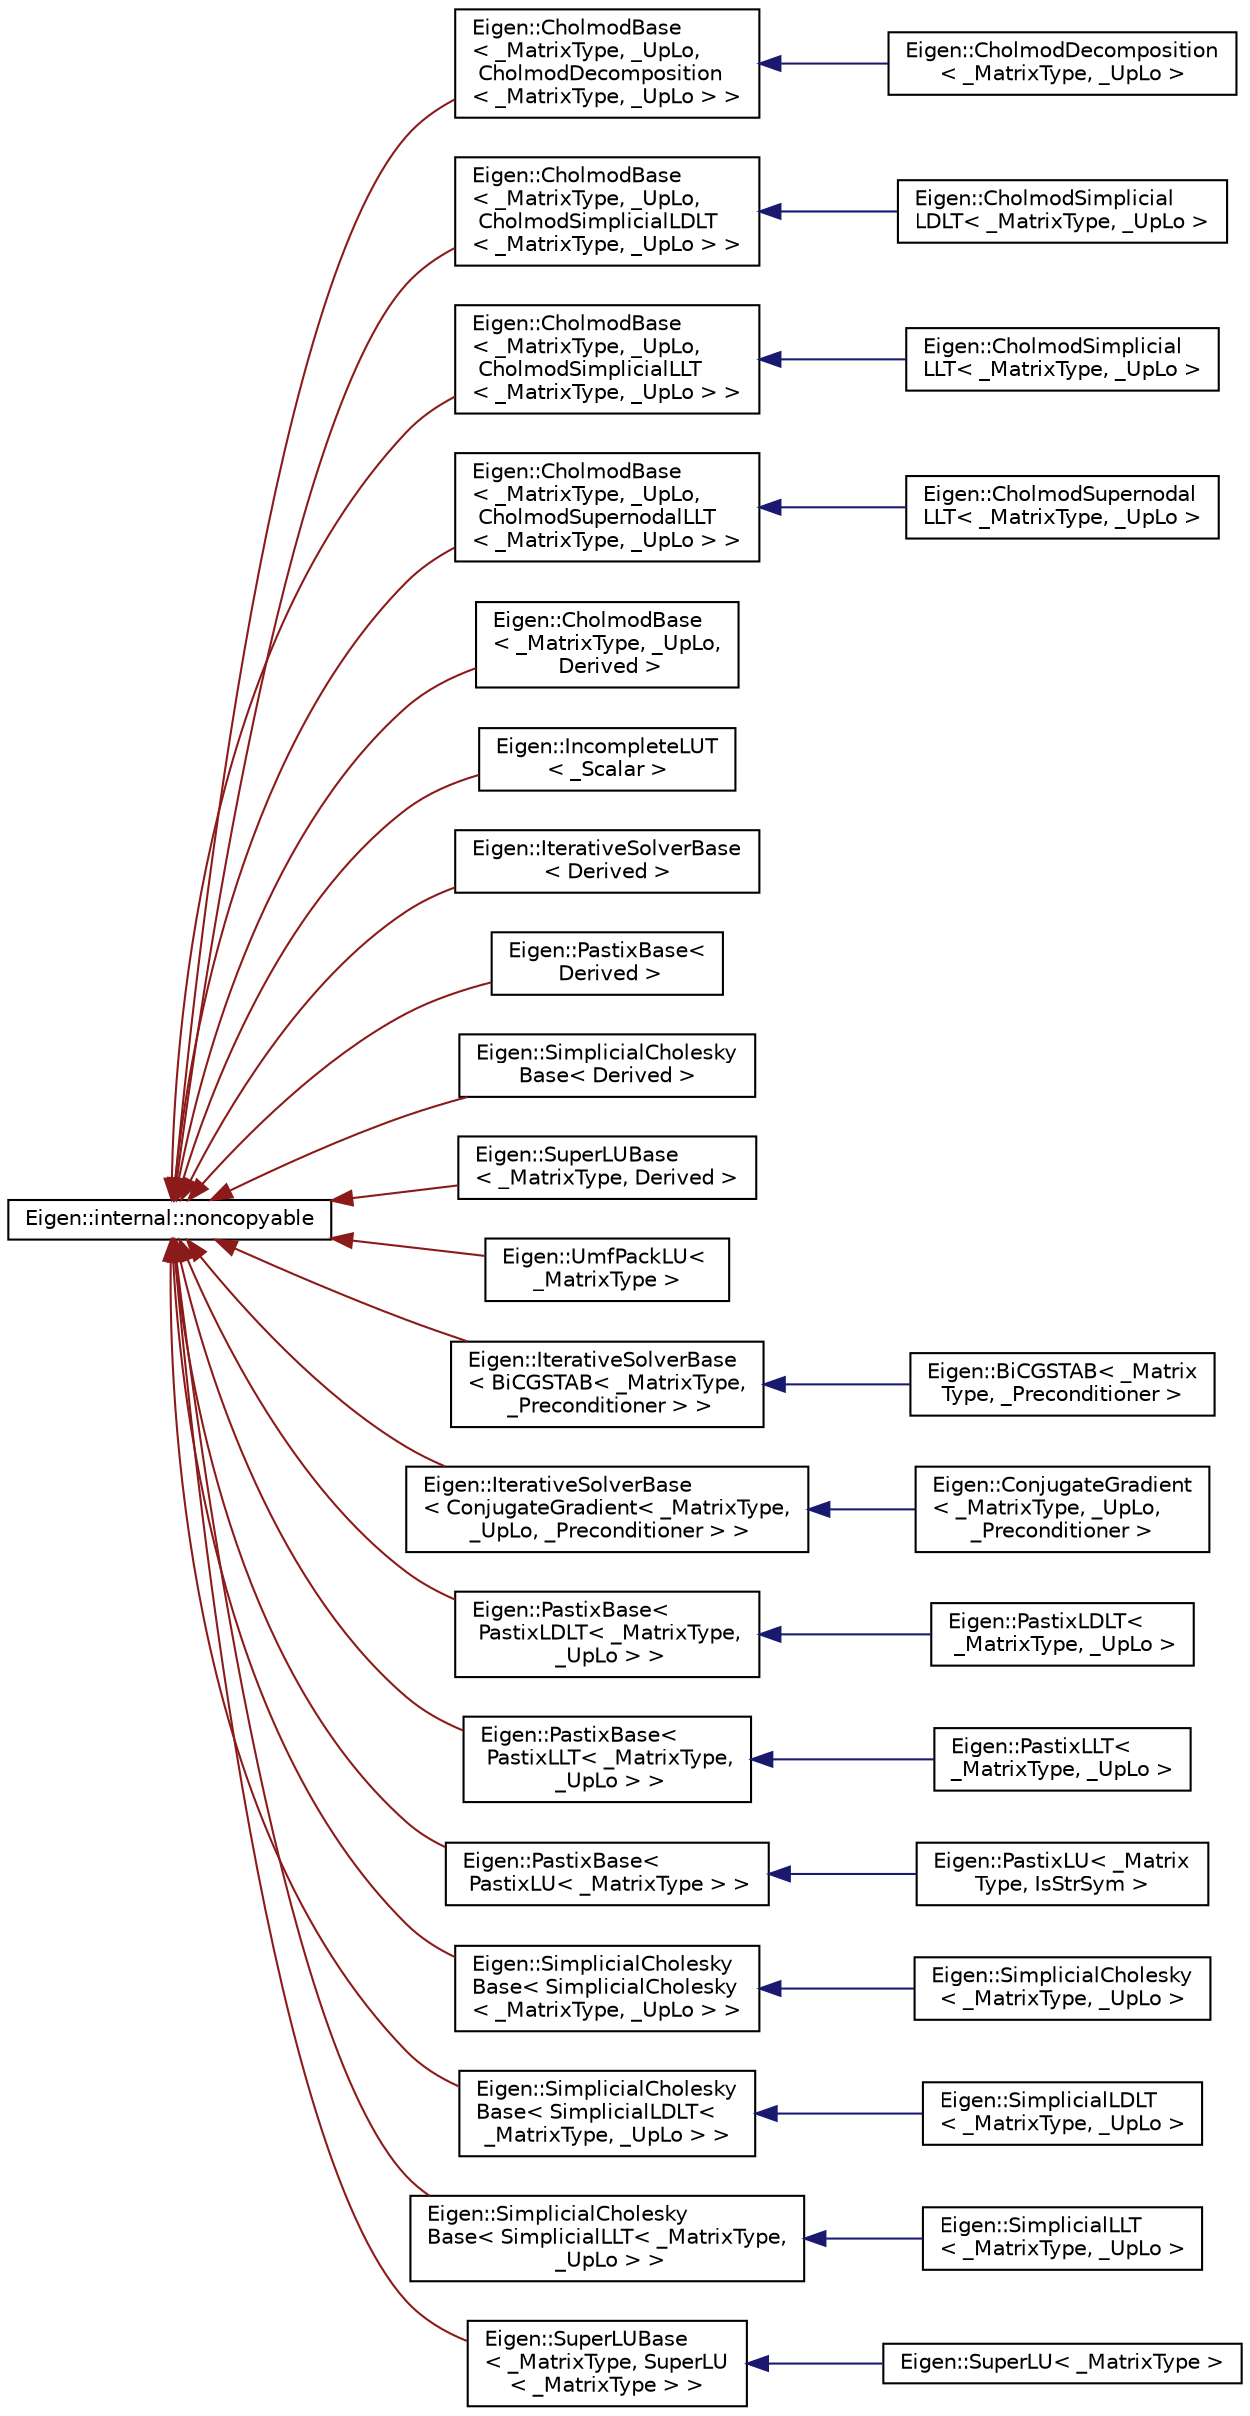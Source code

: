 digraph "Graphical Class Hierarchy"
{
  edge [fontname="Helvetica",fontsize="10",labelfontname="Helvetica",labelfontsize="10"];
  node [fontname="Helvetica",fontsize="10",shape=record];
  rankdir="LR";
  Node1 [label="Eigen::internal::noncopyable",height=0.2,width=0.4,color="black", fillcolor="white", style="filled",URL="$class_eigen_1_1internal_1_1noncopyable.html"];
  Node1 -> Node2 [dir="back",color="firebrick4",fontsize="10",style="solid",fontname="Helvetica"];
  Node2 [label="Eigen::CholmodBase\l\< _MatrixType, _UpLo,\l CholmodDecomposition\l\< _MatrixType, _UpLo \> \>",height=0.2,width=0.4,color="black", fillcolor="white", style="filled",URL="$class_eigen_1_1_cholmod_base.html"];
  Node2 -> Node3 [dir="back",color="midnightblue",fontsize="10",style="solid",fontname="Helvetica"];
  Node3 [label="Eigen::CholmodDecomposition\l\< _MatrixType, _UpLo \>",height=0.2,width=0.4,color="black", fillcolor="white", style="filled",URL="$class_eigen_1_1_cholmod_decomposition.html",tooltip="A general Cholesky factorization and solver based on Cholmod. "];
  Node1 -> Node4 [dir="back",color="firebrick4",fontsize="10",style="solid",fontname="Helvetica"];
  Node4 [label="Eigen::CholmodBase\l\< _MatrixType, _UpLo,\l CholmodSimplicialLDLT\l\< _MatrixType, _UpLo \> \>",height=0.2,width=0.4,color="black", fillcolor="white", style="filled",URL="$class_eigen_1_1_cholmod_base.html"];
  Node4 -> Node5 [dir="back",color="midnightblue",fontsize="10",style="solid",fontname="Helvetica"];
  Node5 [label="Eigen::CholmodSimplicial\lLDLT\< _MatrixType, _UpLo \>",height=0.2,width=0.4,color="black", fillcolor="white", style="filled",URL="$class_eigen_1_1_cholmod_simplicial_l_d_l_t.html",tooltip="A simplicial direct Cholesky (LDLT) factorization and solver based on Cholmod. "];
  Node1 -> Node6 [dir="back",color="firebrick4",fontsize="10",style="solid",fontname="Helvetica"];
  Node6 [label="Eigen::CholmodBase\l\< _MatrixType, _UpLo,\l CholmodSimplicialLLT\l\< _MatrixType, _UpLo \> \>",height=0.2,width=0.4,color="black", fillcolor="white", style="filled",URL="$class_eigen_1_1_cholmod_base.html"];
  Node6 -> Node7 [dir="back",color="midnightblue",fontsize="10",style="solid",fontname="Helvetica"];
  Node7 [label="Eigen::CholmodSimplicial\lLLT\< _MatrixType, _UpLo \>",height=0.2,width=0.4,color="black", fillcolor="white", style="filled",URL="$class_eigen_1_1_cholmod_simplicial_l_l_t.html",tooltip="A simplicial direct Cholesky (LLT) factorization and solver based on Cholmod. "];
  Node1 -> Node8 [dir="back",color="firebrick4",fontsize="10",style="solid",fontname="Helvetica"];
  Node8 [label="Eigen::CholmodBase\l\< _MatrixType, _UpLo,\l CholmodSupernodalLLT\l\< _MatrixType, _UpLo \> \>",height=0.2,width=0.4,color="black", fillcolor="white", style="filled",URL="$class_eigen_1_1_cholmod_base.html"];
  Node8 -> Node9 [dir="back",color="midnightblue",fontsize="10",style="solid",fontname="Helvetica"];
  Node9 [label="Eigen::CholmodSupernodal\lLLT\< _MatrixType, _UpLo \>",height=0.2,width=0.4,color="black", fillcolor="white", style="filled",URL="$class_eigen_1_1_cholmod_supernodal_l_l_t.html",tooltip="A supernodal Cholesky (LLT) factorization and solver based on Cholmod. "];
  Node1 -> Node10 [dir="back",color="firebrick4",fontsize="10",style="solid",fontname="Helvetica"];
  Node10 [label="Eigen::CholmodBase\l\< _MatrixType, _UpLo,\l Derived \>",height=0.2,width=0.4,color="black", fillcolor="white", style="filled",URL="$class_eigen_1_1_cholmod_base.html",tooltip="The base class for the direct Cholesky factorization of Cholmod. "];
  Node1 -> Node11 [dir="back",color="firebrick4",fontsize="10",style="solid",fontname="Helvetica"];
  Node11 [label="Eigen::IncompleteLUT\l\< _Scalar \>",height=0.2,width=0.4,color="black", fillcolor="white", style="filled",URL="$class_eigen_1_1_incomplete_l_u_t.html",tooltip="Incomplete LU factorization with dual-threshold strategy. "];
  Node1 -> Node12 [dir="back",color="firebrick4",fontsize="10",style="solid",fontname="Helvetica"];
  Node12 [label="Eigen::IterativeSolverBase\l\< Derived \>",height=0.2,width=0.4,color="black", fillcolor="white", style="filled",URL="$class_eigen_1_1_iterative_solver_base.html",tooltip="Base class for linear iterative solvers. "];
  Node1 -> Node13 [dir="back",color="firebrick4",fontsize="10",style="solid",fontname="Helvetica"];
  Node13 [label="Eigen::PastixBase\<\l Derived \>",height=0.2,width=0.4,color="black", fillcolor="white", style="filled",URL="$class_eigen_1_1_pastix_base.html"];
  Node1 -> Node14 [dir="back",color="firebrick4",fontsize="10",style="solid",fontname="Helvetica"];
  Node14 [label="Eigen::SimplicialCholesky\lBase\< Derived \>",height=0.2,width=0.4,color="black", fillcolor="white", style="filled",URL="$class_eigen_1_1_simplicial_cholesky_base.html",tooltip="A direct sparse Cholesky factorizations. "];
  Node1 -> Node15 [dir="back",color="firebrick4",fontsize="10",style="solid",fontname="Helvetica"];
  Node15 [label="Eigen::SuperLUBase\l\< _MatrixType, Derived \>",height=0.2,width=0.4,color="black", fillcolor="white", style="filled",URL="$class_eigen_1_1_super_l_u_base.html",tooltip="The base class for the direct and incomplete LU factorization of SuperLU. "];
  Node1 -> Node16 [dir="back",color="firebrick4",fontsize="10",style="solid",fontname="Helvetica"];
  Node16 [label="Eigen::UmfPackLU\< \l_MatrixType \>",height=0.2,width=0.4,color="black", fillcolor="white", style="filled",URL="$class_eigen_1_1_umf_pack_l_u.html",tooltip="A sparse LU factorization and solver based on UmfPack. "];
  Node1 -> Node17 [dir="back",color="firebrick4",fontsize="10",style="solid",fontname="Helvetica"];
  Node17 [label="Eigen::IterativeSolverBase\l\< BiCGSTAB\< _MatrixType,\l _Preconditioner \> \>",height=0.2,width=0.4,color="black", fillcolor="white", style="filled",URL="$class_eigen_1_1_iterative_solver_base.html"];
  Node17 -> Node18 [dir="back",color="midnightblue",fontsize="10",style="solid",fontname="Helvetica"];
  Node18 [label="Eigen::BiCGSTAB\< _Matrix\lType, _Preconditioner \>",height=0.2,width=0.4,color="black", fillcolor="white", style="filled",URL="$class_eigen_1_1_bi_c_g_s_t_a_b.html",tooltip="A bi conjugate gradient stabilized solver for sparse square problems. "];
  Node1 -> Node19 [dir="back",color="firebrick4",fontsize="10",style="solid",fontname="Helvetica"];
  Node19 [label="Eigen::IterativeSolverBase\l\< ConjugateGradient\< _MatrixType,\l _UpLo, _Preconditioner \> \>",height=0.2,width=0.4,color="black", fillcolor="white", style="filled",URL="$class_eigen_1_1_iterative_solver_base.html"];
  Node19 -> Node20 [dir="back",color="midnightblue",fontsize="10",style="solid",fontname="Helvetica"];
  Node20 [label="Eigen::ConjugateGradient\l\< _MatrixType, _UpLo, \l_Preconditioner \>",height=0.2,width=0.4,color="black", fillcolor="white", style="filled",URL="$class_eigen_1_1_conjugate_gradient.html",tooltip="A conjugate gradient solver for sparse self-adjoint problems. "];
  Node1 -> Node21 [dir="back",color="firebrick4",fontsize="10",style="solid",fontname="Helvetica"];
  Node21 [label="Eigen::PastixBase\<\l PastixLDLT\< _MatrixType,\l _UpLo \> \>",height=0.2,width=0.4,color="black", fillcolor="white", style="filled",URL="$class_eigen_1_1_pastix_base.html"];
  Node21 -> Node22 [dir="back",color="midnightblue",fontsize="10",style="solid",fontname="Helvetica"];
  Node22 [label="Eigen::PastixLDLT\<\l _MatrixType, _UpLo \>",height=0.2,width=0.4,color="black", fillcolor="white", style="filled",URL="$class_eigen_1_1_pastix_l_d_l_t.html",tooltip="A sparse direct supernodal Cholesky (LLT) factorization and solver based on the PaStiX library..."];
  Node1 -> Node23 [dir="back",color="firebrick4",fontsize="10",style="solid",fontname="Helvetica"];
  Node23 [label="Eigen::PastixBase\<\l PastixLLT\< _MatrixType,\l _UpLo \> \>",height=0.2,width=0.4,color="black", fillcolor="white", style="filled",URL="$class_eigen_1_1_pastix_base.html"];
  Node23 -> Node24 [dir="back",color="midnightblue",fontsize="10",style="solid",fontname="Helvetica"];
  Node24 [label="Eigen::PastixLLT\< \l_MatrixType, _UpLo \>",height=0.2,width=0.4,color="black", fillcolor="white", style="filled",URL="$class_eigen_1_1_pastix_l_l_t.html",tooltip="A sparse direct supernodal Cholesky (LLT) factorization and solver based on the PaStiX library..."];
  Node1 -> Node25 [dir="back",color="firebrick4",fontsize="10",style="solid",fontname="Helvetica"];
  Node25 [label="Eigen::PastixBase\<\l PastixLU\< _MatrixType \> \>",height=0.2,width=0.4,color="black", fillcolor="white", style="filled",URL="$class_eigen_1_1_pastix_base.html"];
  Node25 -> Node26 [dir="back",color="midnightblue",fontsize="10",style="solid",fontname="Helvetica"];
  Node26 [label="Eigen::PastixLU\< _Matrix\lType, IsStrSym \>",height=0.2,width=0.4,color="black", fillcolor="white", style="filled",URL="$class_eigen_1_1_pastix_l_u.html",tooltip="Interface to the PaStix solver. "];
  Node1 -> Node27 [dir="back",color="firebrick4",fontsize="10",style="solid",fontname="Helvetica"];
  Node27 [label="Eigen::SimplicialCholesky\lBase\< SimplicialCholesky\l\< _MatrixType, _UpLo \> \>",height=0.2,width=0.4,color="black", fillcolor="white", style="filled",URL="$class_eigen_1_1_simplicial_cholesky_base.html"];
  Node27 -> Node28 [dir="back",color="midnightblue",fontsize="10",style="solid",fontname="Helvetica"];
  Node28 [label="Eigen::SimplicialCholesky\l\< _MatrixType, _UpLo \>",height=0.2,width=0.4,color="black", fillcolor="white", style="filled",URL="$class_eigen_1_1_simplicial_cholesky.html"];
  Node1 -> Node29 [dir="back",color="firebrick4",fontsize="10",style="solid",fontname="Helvetica"];
  Node29 [label="Eigen::SimplicialCholesky\lBase\< SimplicialLDLT\< \l_MatrixType, _UpLo \> \>",height=0.2,width=0.4,color="black", fillcolor="white", style="filled",URL="$class_eigen_1_1_simplicial_cholesky_base.html"];
  Node29 -> Node30 [dir="back",color="midnightblue",fontsize="10",style="solid",fontname="Helvetica"];
  Node30 [label="Eigen::SimplicialLDLT\l\< _MatrixType, _UpLo \>",height=0.2,width=0.4,color="black", fillcolor="white", style="filled",URL="$class_eigen_1_1_simplicial_l_d_l_t.html",tooltip="A direct sparse LDLT Cholesky factorizations without square root. "];
  Node1 -> Node31 [dir="back",color="firebrick4",fontsize="10",style="solid",fontname="Helvetica"];
  Node31 [label="Eigen::SimplicialCholesky\lBase\< SimplicialLLT\< _MatrixType,\l _UpLo \> \>",height=0.2,width=0.4,color="black", fillcolor="white", style="filled",URL="$class_eigen_1_1_simplicial_cholesky_base.html"];
  Node31 -> Node32 [dir="back",color="midnightblue",fontsize="10",style="solid",fontname="Helvetica"];
  Node32 [label="Eigen::SimplicialLLT\l\< _MatrixType, _UpLo \>",height=0.2,width=0.4,color="black", fillcolor="white", style="filled",URL="$class_eigen_1_1_simplicial_l_l_t.html",tooltip="A direct sparse LLT Cholesky factorizations. "];
  Node1 -> Node33 [dir="back",color="firebrick4",fontsize="10",style="solid",fontname="Helvetica"];
  Node33 [label="Eigen::SuperLUBase\l\< _MatrixType, SuperLU\l\< _MatrixType \> \>",height=0.2,width=0.4,color="black", fillcolor="white", style="filled",URL="$class_eigen_1_1_super_l_u_base.html"];
  Node33 -> Node34 [dir="back",color="midnightblue",fontsize="10",style="solid",fontname="Helvetica"];
  Node34 [label="Eigen::SuperLU\< _MatrixType \>",height=0.2,width=0.4,color="black", fillcolor="white", style="filled",URL="$class_eigen_1_1_super_l_u.html",tooltip="A sparse direct LU factorization and solver based on the SuperLU library. "];
}
